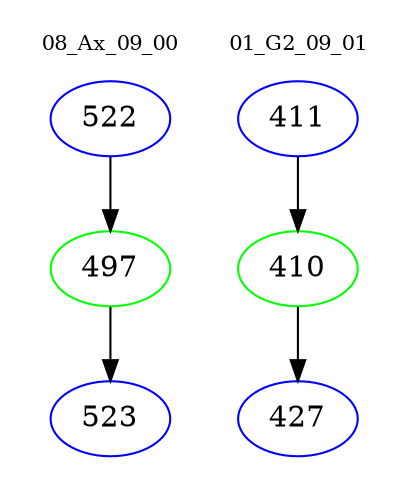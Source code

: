 digraph{
subgraph cluster_0 {
color = white
label = "08_Ax_09_00";
fontsize=10;
T0_522 [label="522", color="blue"]
T0_522 -> T0_497 [color="black"]
T0_497 [label="497", color="green"]
T0_497 -> T0_523 [color="black"]
T0_523 [label="523", color="blue"]
}
subgraph cluster_1 {
color = white
label = "01_G2_09_01";
fontsize=10;
T1_411 [label="411", color="blue"]
T1_411 -> T1_410 [color="black"]
T1_410 [label="410", color="green"]
T1_410 -> T1_427 [color="black"]
T1_427 [label="427", color="blue"]
}
}
